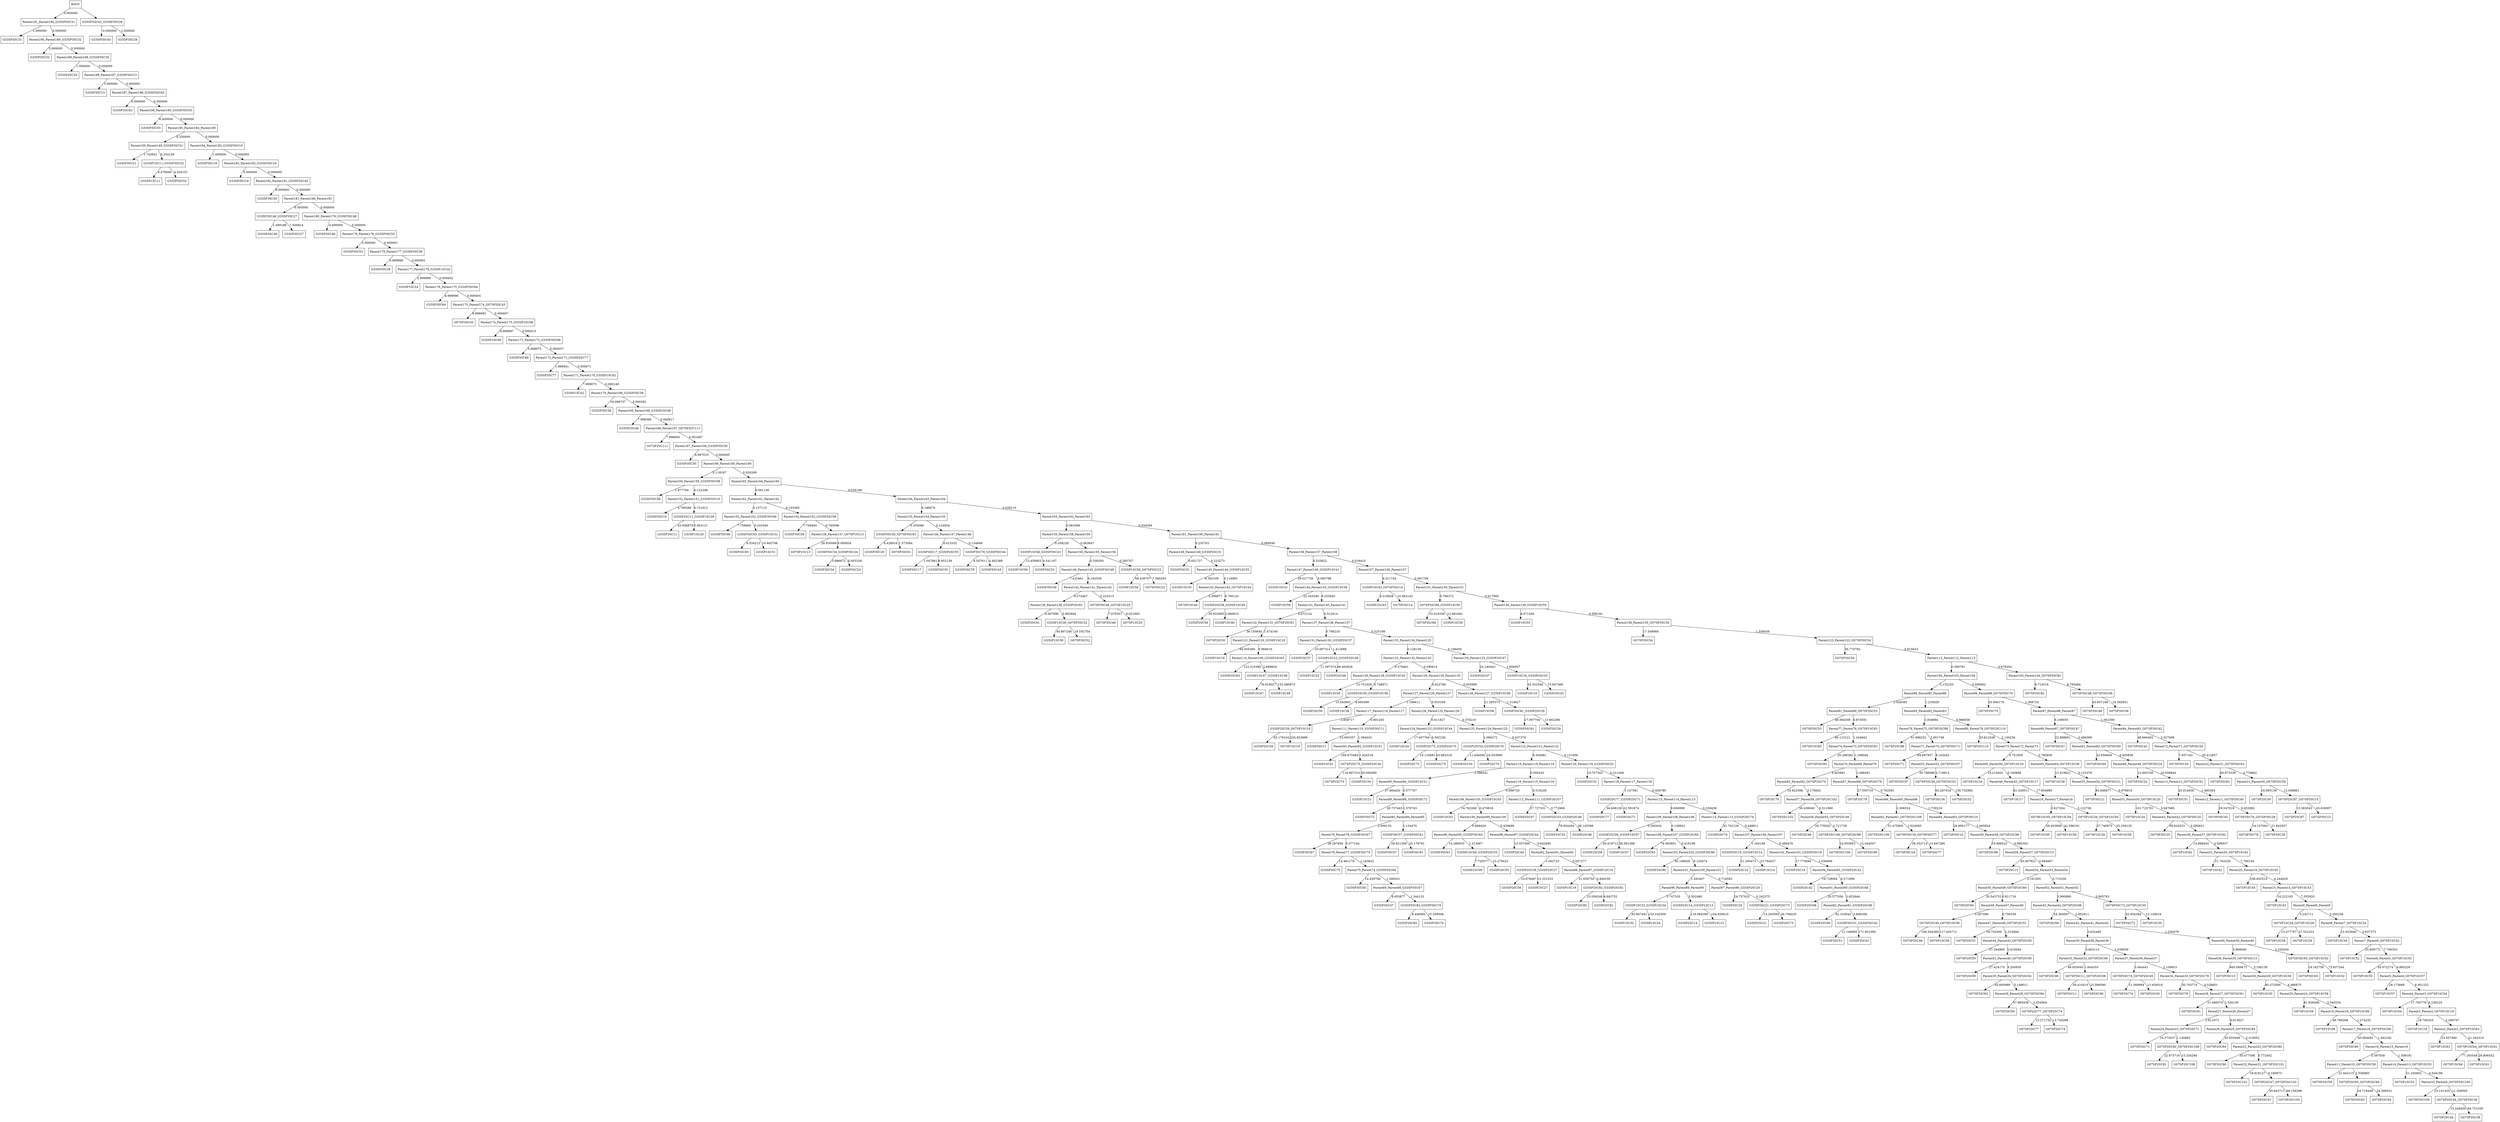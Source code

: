 digraph tree_of_250sample {
	G33SP2SC77 [shape = box];
	G07SP2SC110 [shape = box];
	G33SP1SC21 [shape = box];
	G07SP3SC48 [shape = box];
	G07SP3SC80 [shape = box];
	G07SP3SC18 [shape = box];
	G07SP3SC07 [shape = box];
	G33SP2SC06 [shape = box];
	G33SP2SC72 [shape = box];
	G07SP3SC42 [shape = box];
	G33SP1SC59 [shape = box];
	G07SP1SC26 [shape = box];
	G33SP3SC78 [shape = box];
	G07SP3SC74 [shape = box];
	G33SP3SC53 [shape = box];
	G07SP3SC25 [shape = box];
	G33SP3SC49 [shape = box];
	G33SP1SC42 [shape = box];
	G07SP2SC111 [shape = box];
	G07SP2SC62 [shape = box];
	G07SP1SC64 [shape = box];
	G33SP2SC63 [shape = box];
	G07SP3SC10 [shape = box];
	G33SP2SC39 [shape = box];
	G33SP2SC68 [shape = box];
	G33SP1SC41 [shape = box];
	G07SP3SC76 [shape = box];
	G33SP3SC66 [shape = box];
	G07SP1SC17 [shape = box];
	G07SP2SC91 [shape = box];
	G07SP3SC72 [shape = box];
	G33SP3SC68 [shape = box];
	G33SP1SC58 [shape = box];
	G07SP3SC46 [shape = box];
	G07SP1SC58 [shape = box];
	G07SP3SC54 [shape = box];
	G33SP2SC50 [shape = box];
	G07SP1SC55 [shape = box];
	G33SP2SC14 [shape = box];
	G07SP2SC87 [shape = box];
	G07SP3SC60 [shape = box];
	G07SP1SC52 [shape = box];
	G33SP3SC17 [shape = box];
	G33SP2SC10 [shape = box];
	G33SP2SC54 [shape = box];
	G33SP3SC51 [shape = box];
	G33SP1SC14 [shape = box];
	G07SP3SC53 [shape = box];
	G33SP2SC42 [shape = box];
	G07SP2SC82 [shape = box];
	G07SP2SC66 [shape = box];
	G33SP2SC59 [shape = box];
	G33SP3SC47 [shape = box];
	G33SP2SC82 [shape = box];
	G33SP3SC58 [shape = box];
	G07SP2SC49 [shape = box];
	G07SP2SC84 [shape = box];
	G07SP2SC51 [shape = box];
	G07SP2SC78 [shape = box];
	G33SP2SC74 [shape = box];
	G07SP2SC70 [shape = box];
	G07SP2SC88 [shape = box];
	G07SP1SC44 [shape = box];
	G07SP3SC70 [shape = box];
	G07SP2SC90 [shape = box];
	G33SP2SC21 [shape = box];
	G33SP3SC38 [shape = box];
	G07SP2SC108 [shape = box];
	G33SP3SC21 [shape = box];
	G33SP1SC09 [shape = box];
	G33SP3SC81 [shape = box];
	G07SP2SC45 [shape = box];
	G07SP3SC21 [shape = box];
	G33SP1SC47 [shape = box];
	G33SP1SC43 [shape = box];
	G07SP2SC80 [shape = box];
	G07SP3SC59 [shape = box];
	G07SP2SC47 [shape = box];
	G33SP3SC77 [shape = box];
	G07SP2SC60 [shape = box];
	G33SP1SC23 [shape = box];
	G33SP3SC42 [shape = box];
	G07SP1SC16 [shape = box];
	G33SP1SC32 [shape = box];
	G33SP1SC50 [shape = box];
	G33SP3SC46 [shape = box];
	G33SP2SC49 [shape = box];
	G33SP1SC39 [shape = box];
	G07SP3SC43 [shape = box];
	G07SP2SC102 [shape = box];
	G33SP3SC57 [shape = box];
	G33SP2SC35 [shape = box];
	G33SP2SC11 [shape = box];
	G33SP3SC30 [shape = box];
	G33SP3SC44 [shape = box];
	G07SP3SC51 [shape = box];
	G33SP2SC53 [shape = box];
	G07SP2SC103 [shape = box];
	G07SP3SC82 [shape = box];
	G33SP1SC55 [shape = box];
	G33SP2SC47 [shape = box];
	G33SP1SC18 [shape = box];
	G33SP3SC36 [shape = box];
	G33SP1SC08 [shape = box];
	G33SP1SC06 [shape = box];
	G33SP2SC07 [shape = box];
	G33SP3SC64 [shape = box];
	G33SP1SC24 [shape = box];
	G07SP1SC36 [shape = box];
	G07SP2SC59 [shape = box];
	G33SP2SC20 [shape = box];
	G07SP1SC63 [shape = box];
	G33SP1SC48 [shape = box];
	G33SP1SC35 [shape = box];
	G07SP3SC36 [shape = box];
	G33SP2SC58 [shape = box];
	G07SP2SC77 [shape = box];
	G07SP3SC65 [shape = box];
	G33SP3SC10 [shape = box];
	G33SP3SC45 [shape = box];
	G33SP3SC59 [shape = box];
	G33SP3SC11 [shape = box];
	G33SP1SC28 [shape = box];
	G07SP1SC35 [shape = box];
	G33SP2SC70 [shape = box];
	G33SP3SC67 [shape = box];
	G07SP3SC62 [shape = box];
	G07SP2SC106 [shape = box];
	G33SP3SC35 [shape = box];
	G07SP3SC28 [shape = box];
	G07SP2SC99 [shape = box];
	G07SP2SC52 [shape = box];
	G07SP2SC75 [shape = box];
	G07SP1SC53 [shape = box];
	G07SP1SC28 [shape = box];
	G07SP3SC06 [shape = box];
	G07SP3SC24 [shape = box];
	G07SP3SC77 [shape = box];
	G33SP3SC19 [shape = box];
	G33SP1SC38 [shape = box];
	G33SP1SC56 [shape = box];
	G07SP1SC56 [shape = box];
	G33SP3SC72 [shape = box];
	G33SP2SC73 [shape = box];
	G33SP3SC23 [shape = box];
	G33SP3SC82 [shape = box];
	G07SP1SC20 [shape = box];
	G07SP3SC71 [shape = box];
	G07SP1SC54 [shape = box];
	G33SP2SC32 [shape = box];
	G07SP2SC109 [shape = box];
	G07SP1SC13 [shape = box];
	G33SP3SC34 [shape = box];
	G33SP1SC11 [shape = box];
	G07SP2SC81 [shape = box];
	G33SP1SC51 [shape = box];
	G33SP1SC44 [shape = box];
	G33SP2SC34 [shape = box];
	G07SP1SC29 [shape = box];
	G07SP2SC44 [shape = box];
	G07SP1SC57 [shape = box];
	G33SP3SC27 [shape = box];
	G33SP1SC16 [shape = box];
	G07SP3SC47 [shape = box];
	G33SP1SC45 [shape = box];
	G07SP2SC46 [shape = box];
	G33SP3SC63 [shape = box];
	G33SP3SC65 [shape = box];
	G33SP1SC19 [shape = box];
	G33SP1SC34 [shape = box];
	G33SP2SC55 [shape = box];
	G07SP1SC25 [shape = box];
	G33SP2SC19 [shape = box];
	G33SP3SC74 [shape = box];
	G07SP3SC34 [shape = box];
	G07SP2SC100 [shape = box];
	G33SP2SC81 [shape = box];
	G33SP2SC65 [shape = box];
	G33SP1SC03 [shape = box];
	G07SP2SC13 [shape = box];
	G33SP2SC71 [shape = box];
	G07SP3SC14 [shape = box];
	G33SP2SC31 [shape = box];
	G07SP1SC05 [shape = box];
	G07SP1SC06 [shape = box];
	G07SP1SC02 [shape = box];
	G33SP3SC75 [shape = box];
	G33SP3SC16 [shape = box];
	G33SP1SC49 [shape = box];
	G33SP2SC75 [shape = box];
	G33SP3SC13 [shape = box];
	G33SP2SC80 [shape = box];
	G07SP2SC94 [shape = box];
	G07SP2SC93 [shape = box];
	G07SP1SC30 [shape = box];
	G07SP1SC50 [shape = box];
	G33SP1SC31 [shape = box];
	G07SP1SC34 [shape = box];
	G33SP3SC31 [shape = box];
	G33SP3SC61 [shape = box];
	G07SP3SC38 [shape = box];
	G07SP2SC101 [shape = box];
	G33SP2SC37 [shape = box];
	G07SP2SC96 [shape = box];
	G07SP1SC19 [shape = box];
	G33SP3SC48 [shape = box];
	G07SP1SC61 [shape = box];
	G33SP3SC20 [shape = box];
	G33SP2SC48 [shape = box];
	G07SP3SC66 [shape = box];
	G07SP2SC79 [shape = box];
	G33SP2SC44 [shape = box];
	G33SP3SC62 [shape = box];
	G33SP2SC09 [shape = box];
	G33SP2SC46 [shape = box];
	G07SP3SC23 [shape = box];
	G07SP1SC18 [shape = box];
	G07SP2SC08 [shape = box];
	G07SP2SC63 [shape = box];
	G33SP2SC25 [shape = box];
	G07SP2SC74 [shape = box];
	G07SP2SC95 [shape = box];
	G33SP3SC24 [shape = box];
	G33SP3SC32 [shape = box];
	G07SP1SC42 [shape = box];
	G33SP3SC55 [shape = box];
	G07SP2SC64 [shape = box];
	G33SP3SC43 [shape = box];
	G33SP1SC12 [shape = box];
	G33SP2SC61 [shape = box];
	G07SP3SC52 [shape = box];
	G33SP2SC27 [shape = box];
	G33SP3SC52 [shape = box];
	G33SP1SC07 [shape = box];
	G07SP3SC13 [shape = box];
	G33SP2SC29 [shape = box];
	G07SP1SC65 [shape = box];
	G07SP3SC11 [shape = box];
	G07SP3SC45 [shape = box];
	G07SP3SC15 [shape = box];
	G07SP1SC45 [shape = box];
	G07SP1SC43 [shape = box];
	G07SP2SC71 [shape = box];
	G07SP1SC62 [shape = box];
	G33SP3SC60 [shape = box];
	G07SP3SC20 [shape = box];
	G33SP3SC28 [shape = box];
	G07SP1SC59 [shape = box];
	G07SP2SC06 [shape = box];
	G07SP3SC61 [shape = box];
	G07SP1SC64_G07SP1SC61 [shape = box];
	G07SP1SC64_G07SP1SC61 -> G07SP1SC64 [label = 77.193548];
	G07SP1SC64_G07SP1SC61 -> G07SP1SC61 [label = 26.806452];
	Parent2_Parent1_G07SP1SC63 [shape = box];
	Parent2_Parent1_G07SP1SC63 -> G07SP1SC64_G07SP1SC61 [label = 21.542510];
	Parent2_Parent1_G07SP1SC63 -> G07SP1SC63 [label = 23.957490];
	Parent3_Parent2_G07SP1SC18 [shape = box];
	Parent3_Parent2_G07SP1SC18 -> Parent2_Parent1_G07SP1SC63 [label = 2.299797];
	Parent3_Parent2_G07SP1SC18 -> G07SP1SC18 [label = 18.700203];
	Parent4_Parent3_G07SP1SC54 [shape = box];
	Parent4_Parent3_G07SP1SC54 -> Parent3_Parent2_G07SP1SC18 [label = 6.236224];
	Parent4_Parent3_G07SP1SC54 -> G07SP1SC54 [label = 17.763776];
	Parent5_Parent4_G07SP1SC57 [shape = box];
	Parent5_Parent4_G07SP1SC57 -> Parent4_Parent3_G07SP1SC54 [label = 8.951332];
	Parent5_Parent4_G07SP1SC57 -> G07SP1SC57 [label = 28.173668];
	Parent6_Parent5_G07SP1SC55 [shape = box];
	Parent6_Parent5_G07SP1SC55 -> Parent5_Parent4_G07SP1SC57 [label = 6.865226];
	Parent6_Parent5_G07SP1SC55 -> G07SP1SC55 [label = 50.072274];
	G07SP2SC44_G07SP3SC38 [shape = box];
	G07SP2SC44_G07SP3SC38 -> G07SP2SC44 [label = 15.248450];
	G07SP2SC44_G07SP3SC38 -> G07SP3SC38 [label = 64.751550];
	Parent7_Parent6_G07SP1SC52 [shape = box];
	Parent7_Parent6_G07SP1SC52 -> Parent6_Parent5_G07SP1SC55 [label = 7.769353];
	Parent7_Parent6_G07SP1SC52 -> G07SP1SC52 [label = 25.808772];
	G07SP1SC28_G07SP1SC29 [shape = box];
	G07SP1SC28_G07SP1SC29 -> G07SP1SC28 [label = 13.477767];
	G07SP1SC28_G07SP1SC29 -> G07SP1SC29 [label = 27.522233];
	Parent8_Parent7_G07SP1SC34 [shape = box];
	Parent8_Parent7_G07SP1SC34 -> Parent7_Parent6_G07SP1SC52 [label = 3.637373];
	Parent8_Parent7_G07SP1SC34 -> G07SP1SC34 [label = 12.932940];
	G07SP2SC87_G07SP3SC15 [shape = box];
	G07SP2SC87_G07SP3SC15 -> G07SP2SC87 [label = 13.363043];
	G07SP2SC87_G07SP3SC15 -> G07SP3SC15 [label = 45.636957];
	Parent9_Parent8_Parent9 [shape = box];
	Parent9_Parent8_Parent9 -> Parent8_Parent7_G07SP1SC34 [label = 2.300258];
	Parent9_Parent8_Parent9 -> G07SP1SC28_G07SP1SC29 [label = 3.242711];
	G07SP2SC63_G07SP2SC64 [shape = box];
	G07SP2SC63_G07SP2SC64 -> G07SP2SC63 [label = 24.719449];
	G07SP2SC63_G07SP2SC64 -> G07SP2SC64 [label = 24.280551];
	Parent10_Parent9_G07SP2SC100 [shape = box];
	Parent10_Parent9_G07SP2SC100 -> G07SP2SC44_G07SP3SC38 [label = 11.358565];
	Parent10_Parent9_G07SP2SC100 -> G07SP2SC100 [label = 25.141435];
	Parent11_Parent10_G07SP3SC59 [shape = box];
	Parent11_Parent10_G07SP3SC59 -> G07SP2SC63_G07SP2SC64 [label = 1.556885];
	Parent11_Parent10_G07SP3SC59 -> G07SP3SC59 [label = 21.443115];
	G07SP3SC76_G07SP3SC28 [shape = box];
	G07SP3SC76_G07SP3SC28 -> G07SP3SC76 [label = 14.157063];
	G07SP3SC76_G07SP3SC28 -> G07SP3SC28 [label = 21.842937];
	Parent12_Parent11_G07SP3SC45 [shape = box];
	Parent12_Parent11_G07SP3SC45 -> G07SP3SC76_G07SP3SC28 [label = 0.452982];
	Parent12_Parent11_G07SP3SC45 -> G07SP3SC45 [label = 29.547018];
	Parent13_Parent12_G07SP3SC51 [shape = box];
	Parent13_Parent12_G07SP3SC51 -> Parent12_Parent11_G07SP3SC45 [label = 1.485364];
	Parent13_Parent12_G07SP3SC51 -> G07SP3SC51 [label = 25.014636];
	G07SP1SC05_G07SP1SC59 [shape = box];
	G07SP1SC05_G07SP1SC59 -> G07SP1SC05 [label = 29.403809];
	G07SP1SC05_G07SP1SC59 -> G07SP1SC59 [label = 42.596191];
	Parent14_Parent13_G07SP1SC53 [shape = box];
	Parent14_Parent13_G07SP1SC53 -> Parent10_Parent9_G07SP2SC100 [label = 4.504198];
	Parent14_Parent13_G07SP1SC53 -> G07SP1SC53 [label = 21.245802];
	Parent15_Parent14_G07SP1SC43 [shape = box];
	Parent15_Parent14_G07SP1SC43 -> Parent9_Parent8_Parent9 [label = 7.355933];
	Parent15_Parent14_G07SP1SC43 -> G07SP1SC43 [label = 16.222192];
	G07SP1SC26_G07SP1SC50 [shape = box];
	G07SP1SC26_G07SP1SC50 -> G07SP1SC26 [label = 27.740875];
	G07SP1SC26_G07SP1SC50 -> G07SP1SC50 [label = 55.259125];
	Parent16_Parent15_Parent16 [shape = box];
	Parent16_Parent15_Parent16 -> Parent14_Parent13_G07SP1SC53 [label = 1.509191];
	Parent16_Parent15_Parent16 -> Parent11_Parent10_G07SP3SC59 [label = 5.397059];
	Parent17_Parent16_G07SP3SC66 [shape = box];
	Parent17_Parent16_G07SP3SC66 -> Parent16_Parent15_Parent16 [label = 1.462182];
	Parent17_Parent16_G07SP3SC66 -> G07SP3SC66 [label = 40.084693];
	Parent18_Parent17_Parent18 [shape = box];
	Parent18_Parent17_Parent18 -> G07SP1SC26_G07SP1SC50 [label = 2.122736];
	Parent18_Parent17_Parent18 -> G07SP1SC05_G07SP1SC59 [label = 3.627264];
	Parent19_Parent18_G07SP1SC06 [shape = box];
	Parent19_Parent18_G07SP1SC06 -> Parent17_Parent16_G07SP3SC66 [label = 1.274232];
	Parent19_Parent18_G07SP1SC06 -> G07SP1SC06 [label = 48.788268];
	Parent20_Parent19_G07SP1SC45 [shape = box];
	Parent20_Parent19_G07SP1SC45 -> Parent15_Parent14_G07SP1SC43 [label = 4.244629];
	Parent20_Parent19_G07SP1SC45 -> G07SP1SC45 [label = 106.832519];
	Parent21_Parent20_G07SP2SC59 [shape = box];
	Parent21_Parent20_G07SP2SC59 -> G07SP2SC87_G07SP3SC15 [label = 12.006861];
	Parent21_Parent20_G07SP2SC59 -> G07SP2SC59 [label = 16.993139];
	G07SP2SC47_G07SP2SC103 [shape = box];
	G07SP2SC47_G07SP2SC103 -> G07SP2SC47 [label = 30.843711];
	G07SP2SC47_G07SP2SC103 -> G07SP2SC103 [label = 69.156289];
	G07SP2SC82_G07SP2SC108 [shape = box];
	G07SP2SC82_G07SP2SC108 -> G07SP2SC82 [label = 22.673716];
	G07SP2SC82_G07SP2SC108 -> G07SP2SC108 [label = 15.326284];
	Parent22_Parent21_G07SP2SC101 [shape = box];
	Parent22_Parent21_G07SP2SC101 -> G07SP2SC47_G07SP2SC103 [label = 0.180873];
	Parent22_Parent21_G07SP2SC101 -> G07SP2SC101 [label = 18.819127];
	Parent23_Parent22_G07SP2SC80 [shape = box];
	Parent23_Parent22_G07SP2SC80 -> Parent22_Parent21_G07SP2SC101 [label = 0.772402];
	Parent23_Parent22_G07SP2SC80 -> G07SP2SC80 [label = 35.477598];
	Parent24_Parent23_G07SP2SC71 [shape = box];
	Parent24_Parent23_G07SP2SC71 -> G07SP2SC82_G07SP2SC108 [label = 1.126963];
	Parent24_Parent23_G07SP2SC71 -> G07SP2SC71 [label = 19.373037];
	Parent25_Parent24_G07SP1SC58 [shape = box];
	Parent25_Parent24_G07SP1SC58 -> Parent19_Parent18_G07SP1SC06 [label = 3.540254];
	Parent25_Parent24_G07SP1SC58 -> G07SP1SC58 [label = 81.928496];
	Parent26_Parent25_G07SP2SC84 [shape = box];
	Parent26_Parent25_G07SP2SC84 -> Parent23_Parent22_G07SP2SC80 [label = 2.316052];
	Parent26_Parent25_G07SP2SC84 -> G07SP2SC84 [label = 20.933948];
	G07SP2SC77_G07SP2SC74 [shape = box];
	G07SP2SC77_G07SP2SC74 -> G07SP2SC77 [label = 15.271732];
	G07SP2SC77_G07SP2SC74 -> G07SP2SC74 [label = 13.728268];
	Parent27_Parent26_Parent27 [shape = box];
	Parent27_Parent26_Parent27 -> Parent26_Parent25_G07SP2SC84 [label = 0.813027];
	Parent27_Parent26_Parent27 -> Parent24_Parent23_G07SP2SC71 [label = 2.811973];
	Parent28_Parent27_G07SP2SC81 [shape = box];
	Parent28_Parent27_G07SP2SC81 -> Parent27_Parent26_Parent27 [label = 1.326130];
	Parent28_Parent27_G07SP2SC81 -> G07SP2SC81 [label = 21.486370];
	Parent29_Parent28_G07SP2SC94 [shape = box];
	Parent29_Parent28_G07SP2SC94 -> G07SP2SC77_G07SP2SC74 [label = 2.034564];
	Parent29_Parent28_G07SP2SC94 -> G07SP2SC94 [label = 57.965436];
	Parent30_Parent29_G07SP1SC30 [shape = box];
	Parent30_Parent29_G07SP1SC30 -> Parent25_Parent24_G07SP1SC58 [label = 4.486875];
	Parent30_Parent29_G07SP1SC30 -> G07SP1SC30 [label = 40.372500];
	G07SP3SC11_G07SP2SC06 [shape = box];
	G07SP3SC11_G07SP2SC06 -> G07SP3SC11 [label = 39.410410];
	G07SP3SC11_G07SP2SC06 -> G07SP2SC06 [label = 23.589590];
	Parent31_Parent30_G07SP1SC42 [shape = box];
	Parent31_Parent30_G07SP1SC42 -> Parent20_Parent19_G07SP1SC45 [label = 7.780104];
	Parent31_Parent30_G07SP1SC42 -> G07SP1SC42 [label = 21.764329];
	Parent32_Parent31_G07SP3SC62 [shape = box];
	Parent32_Parent31_G07SP3SC62 -> Parent21_Parent20_G07SP2SC59 [label = 4.776662];
	Parent32_Parent31_G07SP3SC62 -> G07SP3SC62 [label = 40.973338];
	G07SP3SC74_G07SP2SC45 [shape = box];
	G07SP3SC74_G07SP2SC45 -> G07SP3SC74 [label = 11.569984];
	G07SP3SC74_G07SP2SC45 -> G07SP2SC45 [label = 13.430016];
	Parent33_Parent32_G07SP2SC08 [shape = box];
	Parent33_Parent32_G07SP2SC08 -> G07SP3SC11_G07SP2SC06 [label = 1.844355];
	Parent33_Parent32_G07SP2SC08 -> G07SP2SC08 [label = 46.655645];
	Parent34_Parent33_G07SP2SC79 [shape = box];
	Parent34_Parent33_G07SP2SC79 -> Parent28_Parent27_G07SP2SC81 [label = 4.528601];
	Parent34_Parent33_G07SP2SC79 -> G07SP2SC79 [label = 30.705774];
	Parent35_Parent34_G07SP2SC62 [shape = box];
	Parent35_Parent34_G07SP2SC62 -> Parent29_Parent28_G07SP2SC94 [label = 5.149011];
	Parent35_Parent34_G07SP2SC62 -> G07SP2SC62 [label = 45.600989];
	Parent36_Parent35_G07SP3SC13 [shape = box];
	Parent36_Parent35_G07SP3SC13 -> Parent30_Parent29_G07SP1SC30 [label = 5.168139];
	Parent36_Parent35_G07SP3SC13 -> G07SP3SC13 [label = 663.089673];
	Parent37_Parent36_Parent37 [shape = box];
	Parent37_Parent36_Parent37 -> Parent34_Parent33_G07SP2SC79 [label = 2.156653];
	Parent37_Parent36_Parent37 -> G07SP3SC74_G07SP2SC45 [label = 3.464441];
	Parent38_Parent37_G07SP1SC62 [shape = box];
	Parent38_Parent37_G07SP1SC62 -> Parent31_Parent30_G07SP1SC42 [label = 4.606937];
	Parent38_Parent37_G07SP1SC62 -> G07SP1SC62 [label = 14.898434];
	Parent39_Parent38_Parent39 [shape = box];
	Parent39_Parent38_Parent39 -> Parent37_Parent36_Parent37 [label = 1.038059];
	Parent39_Parent38_Parent39 -> Parent33_Parent32_G07SP2SC08 [label = 3.663113];
	G07SP3SC65_G07SP1SC02 [shape = box];
	G07SP3SC65_G07SP1SC02 -> G07SP3SC65 [label = 18.162756];
	G07SP3SC65_G07SP1SC02 -> G07SP1SC02 [label = 73.837244];
	Parent40_Parent39_Parent40 [shape = box];
	Parent40_Parent39_Parent40 -> G07SP3SC65_G07SP1SC02 [label = 2.220204];
	Parent40_Parent39_Parent40 -> Parent36_Parent35_G07SP3SC13 [label = 3.869640];
	Parent41_Parent40_G07SP2SC90 [shape = box];
	Parent41_Parent40_G07SP2SC90 -> Parent35_Parent34_G07SP2SC62 [label = 4.200830];
	Parent41_Parent40_G07SP2SC90 -> G07SP2SC90 [label = 27.424170];
	Parent42_Parent41_Parent42 [shape = box];
	Parent42_Parent41_Parent42 -> Parent40_Parent39_Parent40 [label = 1.200479];
	Parent42_Parent41_Parent42 -> Parent39_Parent38_Parent39 [label = 3.632485];
	Parent43_Parent42_G07SP3SC25 [shape = box];
	Parent43_Parent42_G07SP3SC25 -> Parent38_Parent37_G07SP1SC62 [label = 3.580921];
	Parent43_Parent42_G07SP3SC25 -> G07SP3SC25 [label = 58.624523];
	G07SP2SC49_G07SP1SC56 [shape = box];
	G07SP2SC49_G07SP1SC56 -> G07SP2SC49 [label = 100.594289];
	G07SP2SC49_G07SP1SC56 -> G07SP1SC56 [label = 117.405711];
	Parent44_Parent43_G07SP2SC95 [shape = box];
	Parent44_Parent43_G07SP2SC95 -> Parent41_Parent40_G07SP2SC90 [label = 2.610040];
	Parent44_Parent43_G07SP2SC95 -> G07SP2SC95 [label = 37.264960];
	Parent45_Parent44_G07SP2SC66 [shape = box];
	Parent45_Parent44_G07SP2SC66 -> Parent42_Parent41_Parent42 [label = 2.852811];
	Parent45_Parent44_G07SP2SC66 -> G07SP2SC66 [label = 24.364007];
	Parent46_Parent45_G07SP1SC17 [shape = box];
	Parent46_Parent45_G07SP1SC17 -> Parent18_Parent17_Parent18 [label = 17.954989];
	Parent46_Parent45_G07SP1SC17 -> G07SP1SC17 [label = 81.420011];
	G07SP3SC36_G07SP2SC52 [shape = box];
	G07SP3SC36_G07SP2SC52 -> G07SP3SC36 [label = 62.267018];
	G07SP3SC36_G07SP2SC52 -> G07SP2SC52 [label = 150.732982];
	Parent47_Parent46_G07SP2SC51 [shape = box];
	Parent47_Parent46_G07SP2SC51 -> Parent44_Parent43_G07SP2SC95 [label = 2.310494];
	Parent47_Parent46_G07SP2SC51 -> G07SP2SC51 [label = 18.752006];
	Parent48_Parent47_Parent48 [shape = box];
	Parent48_Parent47_Parent48 -> Parent47_Parent46_G07SP2SC51 [label = 0.756339];
	Parent48_Parent47_Parent48 -> G07SP2SC49_G07SP1SC56 [label = 3.267099];
	G07SP2SC106_G07SP2SC99 [shape = box];
	G07SP2SC106_G07SP2SC99 -> G07SP2SC106 [label = 24.955953];
	G07SP2SC106_G07SP2SC99 -> G07SP2SC99 [label = 12.044047];
	Parent49_Parent48_G07SP3SC24 [shape = box];
	Parent49_Parent48_G07SP3SC24 -> Parent13_Parent12_G07SP3SC51 [label = 20.006844];
	Parent49_Parent48_G07SP3SC24 -> G07SP3SC24 [label = 12.993156];
	Parent50_Parent49_G07SP2SC60 [shape = box];
	Parent50_Parent49_G07SP2SC60 -> Parent48_Parent47_Parent48 [label = 0.811716];
	Parent50_Parent49_G07SP2SC60 -> G07SP2SC60 [label = 20.543752];
	G07SP3SC72_G07SP1SC35 [shape = box];
	G07SP3SC72_G07SP1SC35 -> G07SP3SC72 [label = 52.854384];
	G07SP3SC72_G07SP1SC35 -> G07SP1SC35 [label = 13.145616];
	Parent51_Parent50_G07SP1SC20 [shape = box];
	Parent51_Parent50_G07SP1SC20 -> Parent43_Parent42_G07SP3SC25 [label = 5.947685];
	Parent51_Parent50_G07SP1SC20 -> G07SP1SC20 [label = 101.723701];
	Parent52_Parent51_Parent52 [shape = box];
	Parent52_Parent51_Parent52 -> G07SP3SC72_G07SP1SC35 [label = 0.805763];
	Parent52_Parent51_Parent52 -> Parent45_Parent44_G07SP2SC66 [label = 3.990990];
	Parent53_Parent52_G07SP3SC07 [shape = box];
	Parent53_Parent52_G07SP3SC07 -> G07SP3SC36_G07SP2SC52 [label = 2.719914];
	Parent53_Parent52_G07SP3SC07 -> G07SP3SC07 [label = 30.780086];
	Parent54_Parent53_Parent54 [shape = box];
	Parent54_Parent53_Parent54 -> Parent52_Parent51_Parent52 [label = 0.715330];
	Parent54_Parent53_Parent54 -> Parent50_Parent49_G07SP2SC60 [label = 2.161005];
	Parent55_Parent54_G07SP3SC21 [shape = box];
	Parent55_Parent54_G07SP3SC21 -> Parent51_Parent50_G07SP1SC20 [label = 0.978916];
	Parent55_Parent54_G07SP3SC21 -> G07SP3SC21 [label = 92.646877];
	Parent56_Parent55_G07SP2SC46 [shape = box];
	Parent56_Parent55_G07SP2SC46 -> G07SP2SC106_G07SP2SC99 [label = 2.721738];
	Parent56_Parent55_G07SP2SC46 -> G07SP2SC46 [label = 29.778262];
	Parent57_Parent56_G07SP2SC102 [shape = box];
	Parent57_Parent56_G07SP2SC102 -> Parent56_Parent55_G07SP2SC46 [label = 0.311960];
	Parent57_Parent56_G07SP2SC102 -> G07SP2SC102 [label = 36.438040];
	Parent58_Parent57_G07SP2SC13 [shape = box];
	Parent58_Parent57_G07SP2SC13 -> Parent54_Parent53_Parent54 [label = 0.984667];
	Parent58_Parent57_G07SP2SC13 -> G07SP2SC13 [label = 43.007921];
	Parent59_Parent58_G07SP2SC96 [shape = box];
	Parent59_Parent58_G07SP2SC96 -> Parent58_Parent57_G07SP2SC13 [label = 0.890302];
	Parent59_Parent58_G07SP2SC96 -> G07SP2SC96 [label = 19.998522];
	G07SP3SC18_G07SP3SC77 [shape = box];
	G07SP3SC18_G07SP3SC77 -> G07SP3SC18 [label = 38.352714];
	G07SP3SC18_G07SP3SC77 -> G07SP3SC77 [label = 13.647286];
	Parent60_Parent59_G07SP1SC16 [shape = box];
	Parent60_Parent59_G07SP1SC16 -> Parent46_Parent45_G07SP1SC17 [label = 6.160998];
	Parent60_Parent59_G07SP1SC16 -> G07SP1SC16 [label = 19.214002];
	Parent61_Parent60_G07SP3SC60 [shape = box];
	Parent61_Parent60_G07SP3SC60 -> Parent49_Parent48_G07SP3SC24 [label = 4.405836];
	Parent61_Parent60_G07SP3SC60 -> G07SP3SC60 [label = 32.656664];
	Parent62_Parent61_G07SP2SC109 [shape = box];
	Parent62_Parent61_G07SP2SC109 -> G07SP3SC18_G07SP3SC77 [label = 1.024095];
	Parent62_Parent61_G07SP2SC109 -> G07SP2SC109 [label = 51.475905];
	Parent63_Parent62_G07SP2SC70 [shape = box];
	Parent63_Parent62_G07SP2SC70 -> Parent57_Parent56_G07SP2SC102 [label = 3.176602];
	Parent63_Parent62_G07SP2SC70 -> G07SP2SC70 [label = 19.823398];
	Parent64_Parent63_G07SP3SC10 [shape = box];
	Parent64_Parent63_G07SP3SC10 -> Parent59_Parent58_G07SP2SC96 [label = 2.665834];
	Parent64_Parent63_G07SP3SC10 -> G07SP3SC10 [label = 28.995177];
	Parent65_Parent64_G07SP1SC36 [shape = box];
	Parent65_Parent64_G07SP1SC36 -> Parent55_Parent54_G07SP3SC21 [label = 5.123378];
	Parent65_Parent64_G07SP1SC36 -> G07SP1SC36 [label = 12.419621];
	Parent66_Parent65_Parent66 [shape = box];
	Parent66_Parent65_Parent66 -> Parent64_Parent63_G07SP3SC10 [label = 1.739219];
	Parent66_Parent65_Parent66 -> Parent62_Parent61_G07SP2SC109 [label = 2.308324];
	G07SP3SC48_G07SP3SC06 [shape = box];
	G07SP3SC48_G07SP3SC06 -> G07SP3SC48 [label = 45.607149];
	G07SP3SC48_G07SP3SC06 -> G07SP3SC06 [label = 19.392851];
	G33SP3SC82_G33SP3SC74 [shape = box];
	G33SP3SC82_G33SP3SC74 -> G33SP3SC82 [label = 8.440992];
	G33SP3SC82_G33SP3SC74 -> G33SP3SC74 [label = 15.559008];
	Parent67_Parent66_G07SP2SC78 [shape = box];
	Parent67_Parent66_G07SP2SC78 -> Parent66_Parent65_Parent66 [label = 0.762581];
	Parent67_Parent66_G07SP2SC78 -> G07SP2SC78 [label = 27.550710];
	Parent68_Parent67_G07SP3SC47 [shape = box];
	Parent68_Parent67_G07SP3SC47 -> Parent61_Parent60_G07SP3SC60 [label = 3.486399];
	Parent68_Parent67_G07SP3SC47 -> G07SP3SC47 [label = 22.888601];
	Parent69_Parent68_G33SP3SC47 [shape = box];
	Parent69_Parent68_G33SP3SC47 -> G33SP3SC82_G33SP3SC74 [label = 1.344123];
	Parent69_Parent68_G33SP3SC47 -> G33SP3SC47 [label = 9.655877];
	G33SP3SC51_G33SP3SC42 [shape = box];
	G33SP3SC51_G33SP3SC42 -> G33SP3SC51 [label = 12.148905];
	G33SP3SC51_G33SP3SC42 -> G33SP3SC42 [label = 171.851095];
	Parent70_Parent69_Parent70 [shape = box];
	Parent70_Parent69_Parent70 -> Parent67_Parent66_G07SP2SC78 [label = 1.496491];
	Parent70_Parent69_Parent70 -> Parent63_Parent62_G07SP2SC70 [label = 4.403861];
	Parent71_Parent70_G07SP3SC71 [shape = box];
	Parent71_Parent70_G07SP3SC71 -> Parent53_Parent52_G07SP3SC07 [label = 8.102043];
	Parent71_Parent70_G07SP3SC71 -> G07SP3SC71 [label = 64.897957];
	G33SP1SC32_G33SP1SC34 [shape = box];
	G33SP1SC32_G33SP1SC34 -> G33SP1SC32 [label = 93.807491];
	G33SP1SC32_G33SP1SC34 -> G33SP1SC34 [label = 152.192509];
	Parent72_Parent71_G07SP3SC20 [shape = box];
	Parent72_Parent71_G07SP3SC20 -> Parent32_Parent31_G07SP3SC62 [label = 20.412857];
	Parent72_Parent71_G07SP3SC20 -> G07SP3SC20 [label = 7.837143];
	Parent73_Parent72_Parent73 [shape = box];
	Parent73_Parent72_Parent73 -> Parent65_Parent64_G07SP1SC36 [label = 3.780859];
	Parent73_Parent72_Parent73 -> Parent60_Parent59_G07SP1SC16 [label = 5.751859];
	G33SP2SC14_G33SP1SC12 [shape = box];
	G33SP2SC14_G33SP1SC12 -> G33SP2SC14 [label = 119.064390];
	G33SP2SC14_G33SP1SC12 -> G33SP1SC12 [label = 154.935610];
	Parent74_Parent73_G07SP2SC93 [shape = box];
	Parent74_Parent73_G07SP2SC93 -> Parent70_Parent69_Parent70 [label = 1.168046];
	Parent74_Parent73_G07SP2SC93 -> G07SP2SC93 [label = 20.289382];
	Parent75_Parent74_G33SP3SC60 [shape = box];
	Parent75_Parent74_G33SP3SC60 -> Parent69_Parent68_G33SP3SC47 [label = 1.290201];
	Parent75_Parent74_G33SP3SC60 -> G33SP3SC60 [label = 14.459799];
	Parent76_Parent75_G07SP2SC88 [shape = box];
	Parent76_Parent75_G07SP2SC88 -> Parent71_Parent70_G07SP3SC71 [label = 2.001748];
	Parent76_Parent75_G07SP2SC88 -> G07SP2SC88 [label = 31.998252];
	Parent77_Parent76_G07SP1SC65 [shape = box];
	Parent77_Parent76_G07SP1SC65 -> Parent74_Parent73_G07SP2SC93 [label = 1.244843];
	Parent77_Parent76_G07SP1SC65 -> G07SP1SC65 [label = 60.115121];
	Parent78_Parent77_G33SP3SC75 [shape = box];
	Parent78_Parent77_G33SP3SC75 -> Parent75_Parent74_G33SP3SC60 [label = 1.163822];
	Parent78_Parent77_G33SP3SC75 -> G33SP3SC75 [label = 14.461178];
	Parent79_Parent78_G33SP3SC67 [shape = box];
	Parent79_Parent78_G33SP3SC67 -> Parent78_Parent77_G33SP3SC75 [label = 0.577144];
	Parent79_Parent78_G33SP3SC67 -> G33SP3SC67 [label = 28.297856];
	Parent80_Parent79_G07SP2SC110 [shape = box];
	Parent80_Parent79_G07SP2SC110 -> Parent73_Parent72_Parent73 [label = 2.130256];
	Parent80_Parent79_G07SP2SC110 -> G07SP2SC110 [label = 20.812438];
	Parent81_Parent80_G07SP3SC53 [shape = box];
	Parent81_Parent80_G07SP3SC53 -> Parent77_Parent76_G07SP1SC65 [label = 0.874591];
	Parent81_Parent80_G07SP3SC53 -> G07SP3SC53 [label = 40.064308];
	G33SP3SC57_G33SP3SC61 [shape = box];
	G33SP3SC57_G33SP3SC61 -> G33SP3SC57 [label = 28.821209];
	G33SP3SC57_G33SP3SC61 -> G33SP3SC61 [label = 25.178791];
	Parent82_Parent81_G33SP2SC06 [shape = box];
	Parent82_Parent81_G33SP2SC06 -> G33SP3SC51_G33SP3SC42 [label = 3.896358];
	Parent82_Parent81_G33SP2SC06 -> G33SP2SC06 [label = 82.103642];
	Parent83_Parent82_Parent83 [shape = box];
	Parent83_Parent82_Parent83 -> Parent80_Parent79_G07SP2SC110 [label = 0.966058];
	Parent83_Parent82_Parent83 -> Parent76_Parent75_G07SP2SC88 [label = 1.838894];
	Parent84_Parent83_G07SP3SC42 [shape = box];
	Parent84_Parent83_G07SP3SC42 -> Parent72_Parent71_G07SP3SC20 [label = 3.527098];
	Parent84_Parent83_G07SP3SC42 -> G07SP3SC42 [label = 48.660402];
	Parent85_Parent84_Parent85 [shape = box];
	Parent85_Parent84_Parent85 -> G33SP3SC57_G33SP3SC61 [label = 1.134470];
	Parent85_Parent84_Parent85 -> Parent79_Parent78_G33SP3SC67 [label = 2.006155];
	G33SP1SC47_G33SP1SC48 [shape = box];
	G33SP1SC47_G33SP1SC48 -> G33SP1SC47 [label = 76.919027];
	G33SP1SC47_G33SP1SC48 -> G33SP1SC48 [label = 152.080973];
	G07SP2SC75_G33SP2SC34 [shape = box];
	G07SP2SC75_G33SP2SC34 -> G07SP2SC75 [label = 119.907310];
	G07SP2SC75_G33SP2SC34 -> G33SP2SC34 [label = 39.092690];
	Parent86_Parent85_Parent86 [shape = box];
	Parent86_Parent85_Parent86 -> Parent83_Parent82_Parent83 [label = 1.235629];
	Parent86_Parent85_Parent86 -> Parent81_Parent80_G07SP3SC53 [label = 2.028393];
	Parent87_Parent86_Parent87 [shape = box];
	Parent87_Parent86_Parent87 -> Parent84_Parent83_G07SP3SC42 [label = 1.062390];
	Parent87_Parent86_Parent87 -> Parent68_Parent67_G07SP3SC47 [label = 6.169055];
	G33SP2SC82_G33SP2SC81 [shape = box];
	G33SP2SC82_G33SP2SC81 -> G33SP2SC82 [label = 23.056248];
	G33SP2SC82_G33SP2SC81 -> G33SP2SC81 [label = 8.943752];
	G33SP2SC39_G33SP2SC27 [shape = box];
	G33SP2SC39_G33SP2SC27 -> G33SP2SC39 [label = 10.678467];
	G33SP2SC39_G33SP2SC27 -> G33SP2SC27 [label = 12.321533];
	G33SP1SC09_G33SP2SC55 [shape = box];
	G33SP1SC09_G33SP2SC55 -> G33SP1SC09 [label = 7.720577];
	G33SP1SC09_G33SP2SC55 -> G33SP2SC55 [label = 13.279423];
	Parent88_Parent87_G33SP1SC19 [shape = box];
	Parent88_Parent87_G33SP1SC19 -> G33SP2SC82_G33SP2SC81 [label = 0.840250];
	Parent88_Parent87_G33SP1SC19 -> G33SP1SC19 [label = 21.659750];
	G33SP2SC59_G07SP1SC19 [shape = box];
	G33SP2SC59_G07SP1SC19 -> G33SP2SC59 [label = 82.176104];
	G33SP2SC59_G07SP1SC19 -> G07SP1SC19 [label = 220.823896];
	Parent89_Parent88_G33SP3SC72 [shape = box];
	Parent89_Parent88_G33SP3SC72 -> Parent85_Parent84_Parent85 [label = 1.379743];
	Parent89_Parent88_G33SP3SC72 -> G33SP3SC72 [label = 28.737445];
	Parent90_Parent89_Parent90 [shape = box];
	Parent90_Parent89_Parent90 -> G33SP2SC14_G33SP1SC12 [label = 5.502480];
	Parent90_Parent89_Parent90 -> G33SP1SC32_G33SP1SC34 [label = 5.747520];
	Parent91_Parent90_G33SP2SC68 [shape = box];
	Parent91_Parent90_G33SP2SC68 -> Parent82_Parent81_G33SP2SC06 [label = 2.922944];
	Parent91_Parent90_G33SP2SC68 -> G33SP2SC68 [label = 20.577056];
	Parent92_Parent91_Parent92 [shape = box];
	Parent92_Parent91_Parent92 -> Parent88_Parent87_G33SP1SC19 [label = 0.657277];
	Parent92_Parent91_Parent92 -> G33SP2SC39_G33SP2SC27 [label = 1.092723];
	Parent93_Parent92_G33SP1SC51 [shape = box];
	Parent93_Parent92_G33SP1SC51 -> G07SP2SC75_G33SP2SC34 [label = 1.824516];
	Parent93_Parent92_G33SP1SC51 -> G33SP1SC51 [label = 166.675484];
	Parent94_Parent93_G33SP2SC42 [shape = box];
	Parent94_Parent93_G33SP2SC42 -> Parent91_Parent90_G33SP2SC68 [label = 0.271906];
	Parent94_Parent93_G33SP2SC42 -> G33SP2SC42 [label = 19.728094];
	Parent95_Parent94_G33SP1SC21 [shape = box];
	Parent95_Parent94_G33SP1SC21 -> Parent89_Parent88_G33SP3SC72 [label = 0.577767];
	Parent95_Parent94_G33SP1SC21 -> G33SP1SC21 [label = 27.664420];
	Parent96_Parent95_G33SP3SC63 [shape = box];
	Parent96_Parent95_G33SP3SC63 -> G33SP1SC09_G33SP2SC55 [label = 1.213067];
	Parent96_Parent95_G33SP3SC63 -> G33SP3SC63 [label = 14.286933];
	G33SP2SC21_G33SP2SC73 [shape = box];
	G33SP2SC21_G33SP2SC73 -> G33SP2SC21 [label = 13.293565];
	G33SP2SC21_G33SP2SC73 -> G33SP2SC73 [label = 26.706435];
	Parent97_Parent96_G33SP2SC20 [shape = box];
	Parent97_Parent96_G33SP2SC20 -> G33SP2SC21_G33SP2SC73 [label = 0.242375];
	Parent97_Parent96_G33SP2SC20 -> G33SP2SC20 [label = 24.757625];
	G33SP2SC10_G33SP1SC14 [shape = box];
	G33SP2SC10_G33SP1SC14 -> G33SP2SC10 [label = 21.205473];
	G33SP2SC10_G33SP1SC14 -> G33SP1SC14 [label = 23.794527];
	Parent98_Parent97_G33SP2SC44 [shape = box];
	Parent98_Parent97_G33SP2SC44 -> Parent92_Parent91_Parent92 [label = 0.642640];
	Parent98_Parent97_G33SP2SC44 -> G33SP2SC44 [label = 13.357360];
	Parent99_Parent98_G07SP3SC70 [shape = box];
	Parent99_Parent98_G07SP3SC70 -> Parent87_Parent86_Parent87 [label = 1.368724];
	Parent99_Parent98_G07SP3SC70 -> G07SP3SC70 [label = 33.906179];
	Parent100_Parent99_Parent100 [shape = box];
	Parent100_Parent99_Parent100 -> Parent98_Parent97_G33SP2SC44 [label = 0.459699];
	Parent100_Parent99_Parent100 -> Parent96_Parent95_G33SP3SC63 [label = 0.868426];
	Parent101_Parent100_Parent101 [shape = box];
	Parent101_Parent100_Parent101 -> Parent97_Parent96_G33SP2SC20 [label = 0.716593];
	Parent101_Parent100_Parent101 -> Parent90_Parent89_Parent90 [label = 1.283407];
	Parent102_Parent101_G33SP2SC19 [shape = box];
	Parent102_Parent101_G33SP2SC19 -> Parent94_Parent93_G33SP2SC42 [label = 1.036806];
	Parent102_Parent101_G33SP2SC19 -> G33SP2SC19 [label = 17.775694];
	G33SP2SC53_G33SP2SC46 [shape = box];
	G33SP2SC53_G33SP2SC46 -> G33SP2SC53 [label = 78.854404];
	G33SP2SC53_G33SP2SC46 -> G33SP2SC46 [label = 38.145596];
	Parent103_Parent102_G33SP2SC80 [shape = box];
	Parent103_Parent102_G33SP2SC80 -> Parent101_Parent100_Parent101 [label = 0.125874];
	Parent103_Parent102_G33SP2SC80 -> G33SP2SC80 [label = 50.186626];
	Parent104_Parent103_Parent104 [shape = box];
	Parent104_Parent103_Parent104 -> Parent99_Parent98_G07SP3SC70 [label = 0.490062];
	Parent104_Parent103_Parent104 -> Parent86_Parent85_Parent86 [label = 2.132220];
	Parent105_Parent104_G07SP3SC82 [shape = box];
	Parent105_Parent104_G07SP3SC82 -> G07SP3SC48_G07SP3SC06 [label = 8.785484];
	Parent105_Parent104_G07SP3SC82 -> G07SP3SC82 [label = 8.714516];
	Parent106_Parent105_G33SP1SC03 [shape = box];
	Parent106_Parent105_G33SP1SC03 -> Parent100_Parent99_Parent100 [label = 0.479918];
	Parent106_Parent105_G33SP1SC03 -> G33SP1SC03 [label = 14.762269];
	G33SP2SC09_G33SP1SC07 [shape = box];
	G33SP2SC09_G33SP1SC07 -> G33SP2SC09 [label = 26.418712];
	G33SP2SC09_G33SP1SC07 -> G33SP1SC07 [label = 38.581288];
	Parent107_Parent106_Parent107 [shape = box];
	Parent107_Parent106_Parent107 -> Parent102_Parent101_G33SP2SC19 [label = 0.480476];
	Parent107_Parent106_Parent107 -> G33SP2SC10_G33SP1SC14 [label = 1.160149];
	Parent108_Parent107_G33SP2SC65 [shape = box];
	Parent108_Parent107_G33SP2SC65 -> Parent103_Parent102_G33SP2SC80 [label = 0.416199];
	Parent108_Parent107_G33SP2SC65 -> G33SP2SC65 [label = 74.583801];
	G33SP2SC77_G33SP2SC71 [shape = box];
	G33SP2SC77_G33SP2SC71 -> G33SP2SC77 [label = 24.408126];
	G33SP2SC77_G33SP2SC71 -> G33SP2SC71 [label = 22.591874];
	Parent109_Parent108_Parent109 [shape = box];
	Parent109_Parent108_Parent109 -> Parent108_Parent107_G33SP2SC65 [label = 0.158941];
	Parent109_Parent108_Parent109 -> G33SP2SC09_G33SP1SC07 [label = 0.200434];
	Parent110_Parent109_G33SP2SC63 [shape = box];
	Parent110_Parent109_G33SP2SC63 -> G33SP1SC47_G33SP1SC48 [label = 2.689604];
	Parent110_Parent109_G33SP2SC63 -> G33SP2SC63 [label = 122.310396];
	Parent111_Parent110_G33SP3SC11 [shape = box];
	Parent111_Parent110_G33SP3SC11 -> Parent93_Parent92_G33SP1SC51 [label = 1.394643];
	Parent111_Parent110_G33SP3SC11 -> G33SP3SC11 [label = 15.605357];
	Parent112_Parent111_G33SP2SC07 [shape = box];
	Parent112_Parent111_G33SP2SC07 -> G33SP2SC53_G33SP2SC46 [label = 0.772669];
	Parent112_Parent111_G33SP2SC07 -> G33SP2SC07 [label = 27.727331];
	Parent113_Parent112_Parent113 [shape = box];
	Parent113_Parent112_Parent113 -> Parent105_Parent104_G07SP3SC82 [label = 0.479354];
	Parent113_Parent112_Parent113 -> Parent104_Parent103_Parent104 [label = 0.390781];
	Parent114_Parent113_G33SP2SC74 [shape = box];
	Parent114_Parent113_G33SP2SC74 -> Parent107_Parent106_Parent107 [label = 0.448811];
	Parent114_Parent113_G33SP2SC74 -> G33SP2SC74 [label = 32.762126];
	Parent115_Parent114_Parent115 [shape = box];
	Parent115_Parent114_Parent115 -> Parent114_Parent113_G33SP2SC74 [label = 0.338438];
	Parent115_Parent114_Parent115 -> Parent109_Parent108_Parent109 [label = 0.606996];
	G33SP2SC54_G33SP2SC70 [shape = box];
	G33SP2SC54_G33SP2SC70 -> G33SP2SC54 [label = 11.446040];
	G33SP2SC54_G33SP2SC70 -> G33SP2SC70 [label = 16.553960];
	Parent116_Parent115_Parent116 [shape = box];
	Parent116_Parent115_Parent116 -> Parent112_Parent111_G33SP2SC07 [label = 0.519249];
	Parent116_Parent115_Parent116 -> Parent106_Parent105_G33SP1SC03 [label = 0.898720];
	G33SP2SC72_G33SP2SC75 [shape = box];
	G33SP2SC72_G33SP2SC75 -> G33SP2SC72 [label = 19.116681];
	G33SP2SC72_G33SP2SC75 -> G33SP2SC75 [label = 43.883319];
	G33SP1SC16_G33SP2SC25 [shape = box];
	G33SP1SC16_G33SP2SC25 -> G33SP1SC16 [label = 42.352594];
	G33SP1SC16_G33SP2SC25 -> G33SP2SC25 [label = 75.647406];
	Parent117_Parent116_Parent117 [shape = box];
	Parent117_Parent116_Parent117 -> Parent111_Parent110_G33SP3SC11 [label = 0.891283];
	Parent117_Parent116_Parent117 -> G33SP2SC59_G07SP1SC19 [label = 2.858717];
	G33SP3SC81_G33SP2SC29 [shape = box];
	G33SP3SC81_G33SP2SC29 -> G33SP3SC81 [label = 27.097704];
	G33SP3SC81_G33SP2SC29 -> G33SP2SC29 [label = 13.902296];
	Parent118_Parent117_Parent118 [shape = box];
	Parent118_Parent117_Parent118 -> Parent115_Parent114_Parent115 [label = 0.459780];
	Parent118_Parent117_Parent118 -> G33SP2SC77_G33SP2SC71 [label = 1.147581];
	Parent119_Parent118_Parent119 [shape = box];
	Parent119_Parent118_Parent119 -> Parent116_Parent115_Parent116 [label = 0.359243];
	Parent119_Parent118_Parent119 -> Parent95_Parent94_G33SP1SC21 [label = 2.399241];
	Parent120_Parent119_G33SP2SC32 [shape = box];
	Parent120_Parent119_G33SP2SC32 -> Parent118_Parent117_Parent118 [label = 0.221409];
	Parent120_Parent119_G33SP2SC32 -> G33SP2SC32 [label = 19.707302];
	Parent121_Parent120_G33SP1SC18 [shape = box];
	Parent121_Parent120_G33SP1SC18 -> Parent110_Parent109_G33SP2SC63 [label = 0.994610];
	Parent121_Parent120_G33SP1SC18 -> G33SP1SC18 [label = 60.505390];
	Parent122_Parent121_Parent122 [shape = box];
	Parent122_Parent121_Parent122 -> Parent120_Parent119_G33SP2SC32 [label = 0.131606];
	Parent122_Parent121_Parent122 -> Parent119_Parent118_Parent119 [label = 0.304681];
	Parent123_Parent122_G07SP3SC54 [shape = box];
	Parent123_Parent122_G07SP3SC54 -> Parent113_Parent112_Parent113 [label = 0.815623];
	Parent123_Parent122_G07SP3SC54 -> G07SP3SC54 [label = 36.770782];
	G33SP1SC23_G33SP2SC48 [shape = box];
	G33SP1SC23_G33SP2SC48 -> G33SP1SC23 [label = 11.597374];
	G33SP1SC23_G33SP2SC48 -> G33SP2SC48 [label = 49.402626];
	Parent124_Parent123_G33SP1SC44 [shape = box];
	Parent124_Parent123_G33SP1SC44 -> G33SP2SC72_G33SP2SC75 [label = 0.592236];
	Parent124_Parent123_G33SP1SC44 -> G33SP1SC44 [label = 17.407764];
	Parent125_Parent124_Parent125 [shape = box];
	Parent125_Parent124_Parent125 -> Parent122_Parent121_Parent122 [label = 0.437370];
	Parent125_Parent124_Parent125 -> G33SP2SC54_G33SP2SC70 [label = 1.096272];
	G33SP2SC50_G33SP1SC38 [shape = box];
	G33SP2SC50_G33SP1SC38 -> G33SP2SC50 [label = 15.043601];
	G33SP2SC50_G33SP1SC38 -> G33SP1SC38 [label = 4.956399];
	Parent126_Parent125_Parent126 [shape = box];
	Parent126_Parent125_Parent126 -> Parent125_Parent124_Parent125 [label = 0.376210];
	Parent126_Parent125_Parent126 -> Parent124_Parent123_G33SP1SC44 [label = 0.611827];
	Parent127_Parent126_Parent127 [shape = box];
	Parent127_Parent126_Parent127 -> Parent126_Parent125_Parent126 [label = 0.053358];
	Parent127_Parent126_Parent127 -> Parent117_Parent116_Parent117 [label = 1.196611];
	Parent128_Parent127_G33SP1SC06 [shape = box];
	Parent128_Parent127_G33SP1SC06 -> G33SP3SC81_G33SP2SC29 [label = 1.214627];
	Parent128_Parent127_G33SP1SC06 -> G33SP1SC06 [label = 21.285373];
	Parent129_Parent128_G33SP1SC45 [shape = box];
	Parent129_Parent128_G33SP1SC45 -> G33SP2SC50_G33SP1SC38 [label = 0.748971];
	Parent129_Parent128_G33SP1SC45 -> G33SP1SC45 [label = 13.751029];
	G33SP1SC39_G07SP3SC52 [shape = box];
	G33SP1SC39_G07SP3SC52 -> G33SP1SC39 [label = 40.807246];
	G33SP1SC39_G07SP3SC52 -> G07SP3SC52 [label = 19.192754];
	Parent130_Parent129_Parent130 [shape = box];
	Parent130_Parent129_Parent130 -> Parent128_Parent127_G33SP1SC06 [label = 0.503990];
	Parent130_Parent129_Parent130 -> Parent127_Parent126_Parent127 [label = 0.622780];
	Parent131_Parent130_G33SP2SC37 [shape = box];
	Parent131_Parent130_G33SP2SC37 -> G33SP1SC23_G33SP2SC48 [label = 1.412688];
	Parent131_Parent130_G33SP2SC37 -> G33SP2SC37 [label = 25.087312];
	Parent132_Parent131_G07SP2SC91 [shape = box];
	Parent132_Parent131_G07SP2SC91 -> Parent121_Parent120_G33SP1SC18 [label = 1.474160];
	Parent132_Parent131_G07SP2SC91 -> G07SP2SC91 [label = 36.150840];
	Parent133_Parent132_Parent133 [shape = box];
	Parent133_Parent132_Parent133 -> Parent130_Parent129_Parent130 [label = 0.290614];
	Parent133_Parent132_Parent133 -> Parent129_Parent128_G33SP1SC45 [label = 0.379461];
	Parent134_Parent133_G33SP2SC47 [shape = box];
	Parent134_Parent133_G33SP2SC47 -> G33SP1SC16_G33SP2SC25 [label = 1.859557];
	Parent134_Parent133_G33SP2SC47 -> G33SP2SC47 [label = 24.140443];
	Parent135_Parent134_Parent135 [shape = box];
	Parent135_Parent134_Parent135 -> Parent134_Parent133_G33SP2SC47 [label = 0.108459];
	Parent135_Parent134_Parent135 -> Parent133_Parent132_Parent133 [label = 0.128136];
	Parent136_Parent135_G07SP3SC34 [shape = box];
	Parent136_Parent135_G07SP3SC34 -> Parent123_Parent122_G07SP3SC54 [label = 1.559436];
	Parent136_Parent135_G07SP3SC34 -> G07SP3SC34 [label = 17.548066];
	G33SP2SC58_G33SP1SC49 [shape = box];
	G33SP2SC58_G33SP1SC49 -> G33SP2SC58 [label = 28.933085];
	G33SP2SC58_G33SP1SC49 -> G33SP1SC49 [label = 2.066915];
	Parent137_Parent136_Parent137 [shape = box];
	Parent137_Parent136_Parent137 -> Parent135_Parent134_Parent135 [label = 0.525198];
	Parent137_Parent136_Parent137 -> Parent131_Parent130_G33SP2SC37 [label = 0.786210];
	G33SP3SC34_G33SP3SC24 [shape = box];
	G33SP3SC34_G33SP3SC24 -> G33SP3SC34 [label = 3.996672];
	G33SP3SC34_G33SP3SC24 -> G33SP3SC24 [label = 6.003328];
	G33SP2SC11_G33SP1SC28 [shape = box];
	G33SP2SC11_G33SP1SC28 -> G33SP2SC11 [label = 43.936879];
	G33SP2SC11_G33SP1SC28 -> G33SP1SC28 [label = 5.063121];
	Parent138_Parent137_G07SP1SC13 [shape = box];
	Parent138_Parent137_G07SP1SC13 -> G33SP3SC34_G33SP3SC24 [label = 0.069934];
	Parent138_Parent137_G07SP1SC13 -> G07SP1SC13 [label = 26.930066];
	G07SP3SC80_G33SP1SC50 [shape = box];
	G07SP3SC80_G33SP1SC50 -> G07SP3SC80 [label = 33.018338];
	G07SP3SC80_G33SP1SC50 -> G33SP1SC50 [label = 12.981662];
	G33SP3SC17_G33SP2SC35 [shape = box];
	G33SP3SC17_G33SP2SC35 -> G33SP3SC17 [label = 1.047861];
	G33SP3SC17_G33SP2SC35 -> G33SP2SC35 [label = 8.952139];
	Parent139_Parent138_G33SP2SC61 [shape = box];
	Parent139_Parent138_G33SP2SC61 -> G33SP1SC39_G07SP3SC52 [label = 0.992904];
	Parent139_Parent138_G33SP2SC61 -> G33SP2SC61 [label = 4.007096];
	G07SP3SC46_G07SP1SC25 [shape = box];
	G07SP3SC46_G07SP1SC25 -> G07SP3SC46 [label = 7.978307];
	G07SP3SC46_G07SP1SC25 -> G07SP1SC25 [label = 9.021693];
	Parent140_Parent139_G33SP1SC55 [shape = box];
	Parent140_Parent139_G33SP1SC55 -> Parent136_Parent135_G07SP3SC34 [label = 0.596191];
	Parent140_Parent139_G33SP1SC55 -> G33SP1SC55 [label = 8.071456];
	Parent141_Parent140_Parent141 [shape = box];
	Parent141_Parent140_Parent141 -> Parent137_Parent136_Parent137 [label = 0.312614];
	Parent141_Parent140_Parent141 -> Parent132_Parent131_G07SP2SC91 [label = 0.972124];
	Parent142_Parent141_Parent142 [shape = box];
	Parent142_Parent141_Parent142 -> G07SP3SC46_G07SP1SC25 [label = 0.225513];
	Parent142_Parent141_Parent142 -> Parent139_Parent138_G33SP2SC61 [label = 0.274487];
	Parent143_Parent142_G07SP1SC44 [shape = box];
	Parent143_Parent142_G07SP1SC44 -> G33SP2SC58_G33SP1SC49 [label = 0.700123];
	Parent143_Parent142_G07SP1SC44 -> G07SP1SC44 [label = 5.299877];
	Parent144_Parent143_G33SP1SC59 [shape = box];
	Parent144_Parent143_G33SP1SC59 -> Parent141_Parent140_Parent141 [label = 0.255645];
	Parent144_Parent143_G33SP1SC59 -> G33SP1SC59 [label = 22.343340];
	G33SP1SC11_G33SP3SC52 [shape = box];
	G33SP1SC11_G33SP3SC52 -> G33SP1SC11 [label = 4.479849];
	G33SP1SC11_G33SP3SC52 -> G33SP3SC52 [label = 4.520151];
	G33SP3SC46_G33SP3SC27 [shape = box];
	G33SP3SC46_G33SP3SC27 -> G33SP3SC46 [label = 1.499186];
	G33SP3SC46_G33SP3SC27 -> G33SP3SC27 [label = 7.500814];
	Parent145_Parent144_G33SP1SC35 [shape = box];
	Parent145_Parent144_G33SP1SC35 -> Parent143_Parent142_G07SP1SC44 [label = 0.116891];
	Parent145_Parent144_G33SP1SC35 -> G33SP1SC35 [label = 6.383109];
	Parent146_Parent145_G33SP3SC48 [shape = box];
	Parent146_Parent145_G33SP3SC48 -> Parent142_Parent141_Parent142 [label = 0.192539];
	Parent146_Parent145_G33SP3SC48 -> G33SP3SC48 [label = 7.432461];
	G33SP1SC43_G07SP3SC14 [shape = box];
	G33SP1SC43_G07SP3SC14 -> G33SP1SC43 [label = 4.516858];
	G33SP1SC43_G07SP3SC14 -> G07SP3SC14 [label = 10.483142];
	G33SP3SC65_G33SP1SC31 [shape = box];
	G33SP3SC65_G33SP1SC31 -> G33SP3SC65 [label = 6.534212];
	G33SP3SC65_G33SP1SC31 -> G33SP1SC31 [label = 10.465788];
	G33SP1SC56_G33SP3SC23 [shape = box];
	G33SP1SC56_G33SP3SC23 -> G33SP1SC56 [label = 13.458803];
	G33SP1SC56_G33SP3SC23 -> G33SP3SC23 [label = 0.541197];
	Parent147_Parent146_G33SP1SC41 [shape = box];
	Parent147_Parent146_G33SP1SC41 -> Parent144_Parent143_G33SP1SC59 [label = 0.095798];
	Parent147_Parent146_G33SP1SC41 -> G33SP1SC41 [label = 29.527739];
	G33SP1SC58_G07SP3SC23 [shape = box];
	G33SP1SC58_G07SP3SC23 -> G33SP1SC58 [label = 68.439707];
	G33SP1SC58_G07SP3SC23 -> G07SP3SC23 [label = 7.560293];
	G33SP3SC78_G33SP3SC44 [shape = box];
	G33SP3SC78_G33SP3SC44 -> G33SP3SC78 [label = 6.507611];
	G33SP3SC78_G33SP3SC44 -> G33SP3SC44 [label = 4.492389];
	G33SP3SC20_G07SP3SC61 [shape = box];
	G33SP3SC20_G07SP3SC61 -> G33SP3SC20 [label = 8.426916];
	G33SP3SC20_G07SP3SC61 -> G07SP3SC61 [label = 1.573084];
	Parent148_Parent147_Parent148 [shape = box];
	Parent148_Parent147_Parent148 -> G33SP3SC78_G33SP3SC44 [label = 0.134668];
	Parent148_Parent147_Parent148 -> G33SP3SC17_G33SP2SC35 [label = 0.615332];
	Parent149_Parent148_G33SP2SC31 [shape = box];
	Parent149_Parent148_G33SP2SC31 -> Parent145_Parent144_G33SP1SC35 [label = 0.223273];
	Parent149_Parent148_G33SP2SC31 -> G33SP2SC31 [label = 6.651727];
	Parent150_Parent149_G33SP3SC21 [shape = box];
	Parent150_Parent149_G33SP3SC21 -> G33SP1SC11_G33SP3SC52 [label = 0.254159];
	Parent150_Parent149_G33SP3SC21 -> G33SP3SC21 [label = 1.745841];
	Parent151_Parent150_Parent151 [shape = box];
	Parent151_Parent150_Parent151 -> Parent140_Parent139_G33SP1SC55 [label = 0.617900];
	Parent151_Parent150_Parent151 -> G07SP3SC80_G33SP1SC50 [label = 0.706372];
	Parent152_Parent151_G33SP3SC10 [shape = box];
	Parent152_Parent151_G33SP3SC10 -> G33SP2SC11_G33SP1SC28 [label = 0.731612];
	Parent152_Parent151_G33SP3SC10 -> G33SP3SC10 [label = 4.768388];
	Parent153_Parent152_G33SP3SC66 [shape = box];
	Parent153_Parent152_G33SP3SC66 -> G33SP3SC65_G33SP1SC31 [label = 0.243340];
	Parent153_Parent152_G33SP3SC66 -> G33SP3SC66 [label = 7.756660];
	Parent154_Parent153_G33SP3SC59 [shape = box];
	Parent154_Parent153_G33SP3SC59 -> Parent138_Parent137_G07SP1SC13 [label = 0.740596];
	Parent154_Parent153_G33SP3SC59 -> G33SP3SC59 [label = 7.759404];
	Parent155_Parent154_Parent155 [shape = box];
	Parent155_Parent154_Parent155 -> Parent148_Parent147_Parent148 [label = 0.124934];
	Parent155_Parent154_Parent155 -> G33SP3SC20_G07SP3SC61 [label = 0.250066];
	Parent156_Parent155_Parent156 [shape = box];
	Parent156_Parent155_Parent156 -> G33SP1SC58_G07SP3SC23 [label = 0.285707];
	Parent156_Parent155_Parent156 -> Parent146_Parent145_G33SP3SC48 [label = 0.339293];
	Parent157_Parent156_Parent157 [shape = box];
	Parent157_Parent156_Parent157 -> Parent151_Parent150_Parent151 [label = 0.091709];
	Parent157_Parent156_Parent157 -> G33SP1SC43_G07SP3SC14 [label = 0.311744];
	Parent158_Parent157_Parent158 [shape = box];
	Parent158_Parent157_Parent158 -> Parent157_Parent156_Parent157 [label = 0.018410];
	Parent158_Parent157_Parent158 -> Parent147_Parent146_G33SP1SC41 [label = 0.333822];
	Parent159_Parent158_Parent159 [shape = box];
	Parent159_Parent158_Parent159 -> Parent156_Parent155_Parent156 [label = 0.063647];
	Parent159_Parent158_Parent159 -> G33SP1SC56_G33SP3SC23 [label = 0.358228];
	Parent160_Parent159_G33SP3SC58 [shape = box];
	Parent160_Parent159_G33SP3SC58 -> Parent152_Parent151_G33SP3SC10 [label = 0.122206];
	Parent160_Parent159_G33SP3SC58 -> G33SP3SC58 [label = 1.877794];
	Parent161_Parent160_Parent161 [shape = box];
	Parent161_Parent160_Parent161 -> Parent158_Parent157_Parent158 [label = 0.069540];
	Parent161_Parent160_Parent161 -> Parent149_Parent148_G33SP2SC31 [label = 0.235762];
	Parent162_Parent161_Parent162 [shape = box];
	Parent162_Parent161_Parent162 -> Parent154_Parent153_G33SP3SC59 [label = 0.155385];
	Parent162_Parent161_Parent162 -> Parent153_Parent152_G33SP3SC66 [label = 0.157115];
	Parent163_Parent162_Parent163 [shape = box];
	Parent163_Parent162_Parent163 -> Parent161_Parent160_Parent161 [label = 0.034284];
	Parent163_Parent162_Parent163 -> Parent159_Parent158_Parent159 [label = 0.063399];
	Parent164_Parent163_Parent164 [shape = box];
	Parent164_Parent163_Parent164 -> Parent163_Parent162_Parent163 [label = 0.028215];
	Parent164_Parent163_Parent164 -> Parent155_Parent154_Parent155 [label = 0.189676];
	Parent165_Parent164_Parent165 [shape = box];
	Parent165_Parent164_Parent165 -> Parent164_Parent163_Parent164 [label = 0.026188];
	Parent165_Parent164_Parent165 -> Parent162_Parent161_Parent162 [label = 0.061136];
	Parent166_Parent165_Parent166 [shape = box];
	Parent166_Parent165_Parent166 -> Parent165_Parent164_Parent165 [label = 0.026269];
	Parent166_Parent165_Parent166 -> Parent160_Parent159_G33SP3SC58 [label = 0.118167];
	Parent167_Parent166_G33SP3SC30 [shape = box];
	Parent167_Parent166_G33SP3SC30 -> Parent166_Parent165_Parent166 [label = 0.004065];
	Parent167_Parent166_G33SP3SC30 -> G33SP3SC30 [label = 4.997010];
	Parent168_Parent167_G07SP2SC111 [shape = box];
	Parent168_Parent167_G07SP2SC111 -> Parent167_Parent166_G33SP3SC30 [label = 0.001697];
	Parent168_Parent167_G07SP2SC111 -> G07SP2SC111 [label = 7.998600];
	Parent169_Parent168_G33SP2SC49 [shape = box];
	Parent169_Parent168_G33SP2SC49 -> Parent168_Parent167_G07SP2SC111 [label = 0.000817];
	Parent169_Parent168_G33SP2SC49 -> G33SP2SC49 [label = 7.999366];
	Parent170_Parent169_G33SP3SC38 [shape = box];
	Parent170_Parent169_G33SP3SC38 -> Parent169_Parent168_G33SP2SC49 [label = 0.000392];
	Parent170_Parent169_G33SP3SC38 -> G33SP3SC38 [label = 19.999737];
	Parent171_Parent170_G33SP1SC42 [shape = box];
	Parent171_Parent170_G33SP1SC42 -> Parent170_Parent169_G33SP3SC38 [label = 0.000149];
	Parent171_Parent170_G33SP1SC42 -> G33SP1SC42 [label = 7.999875];
	Parent172_Parent171_G33SP3SC77 [shape = box];
	Parent172_Parent171_G33SP3SC77 -> Parent171_Parent170_G33SP1SC42 [label = 0.000071];
	Parent172_Parent171_G33SP3SC77 -> G33SP3SC77 [label = 1.999941];
	Parent173_Parent172_G33SP3SC68 [shape = box];
	Parent173_Parent172_G33SP3SC68 -> Parent172_Parent171_G33SP3SC77 [label = 0.000037];
	Parent173_Parent172_G33SP3SC68 -> G33SP3SC68 [label = 3.999975];
	Parent174_Parent173_G33SP1SC08 [shape = box];
	Parent174_Parent173_G33SP1SC08 -> Parent173_Parent172_G33SP3SC68 [label = 0.000013];
	Parent174_Parent173_G33SP1SC08 -> G33SP1SC08 [label = 9.999987];
	Parent175_Parent174_G07SP3SC43 [shape = box];
	Parent175_Parent174_G07SP3SC43 -> Parent174_Parent173_G33SP1SC08 [label = 0.000007];
	Parent175_Parent174_G07SP3SC43 -> G07SP3SC43 [label = 6.999993];
	Parent176_Parent175_G33SP3SC64 [shape = box];
	Parent176_Parent175_G33SP3SC64 -> Parent175_Parent174_G07SP3SC43 [label = 0.000004];
	Parent176_Parent175_G33SP3SC64 -> G33SP3SC64 [label = 4.999996];
	Parent177_Parent176_G33SP1SC24 [shape = box];
	Parent177_Parent176_G33SP1SC24 -> Parent176_Parent175_G33SP3SC64 [label = 0.000002];
	Parent177_Parent176_G33SP1SC24 -> G33SP1SC24 [label = 2.999998];
	Parent178_Parent177_G33SP3SC36 [shape = box];
	Parent178_Parent177_G33SP3SC36 -> Parent177_Parent176_G33SP1SC24 [label = 0.000001];
	Parent178_Parent177_G33SP3SC36 -> G33SP3SC36 [label = 0.999999];
	Parent179_Parent178_G33SP3SC53 [shape = box];
	Parent179_Parent178_G33SP3SC53 -> Parent178_Parent177_G33SP3SC36 [label = 0.000001];
	Parent179_Parent178_G33SP3SC53 -> G33SP3SC53 [label = 2.000000];
	Parent180_Parent179_G33SP3SC49 [shape = box];
	Parent180_Parent179_G33SP3SC49 -> Parent179_Parent178_G33SP3SC53 [label = 0.000000];
	Parent180_Parent179_G33SP3SC49 -> G33SP3SC49 [label = -0.000000];
	Parent181_Parent180_Parent181 [shape = box];
	Parent181_Parent180_Parent181 -> Parent180_Parent179_G33SP3SC49 [label = 0.000000];
	Parent181_Parent180_Parent181 -> G33SP3SC46_G33SP3SC27 [label = 0.500000];
	Parent182_Parent181_G33SP3SC45 [shape = box];
	Parent182_Parent181_G33SP3SC45 -> Parent181_Parent180_Parent181 [label = 0.000000];
	Parent182_Parent181_G33SP3SC45 -> G33SP3SC45 [label = 6.000000];
	Parent183_Parent182_G33SP3SC16 [shape = box];
	Parent183_Parent182_G33SP3SC16 -> Parent182_Parent181_G33SP3SC45 [label = 0.000000];
	Parent183_Parent182_G33SP3SC16 -> G33SP3SC16 [label = 5.000000];
	Parent184_Parent183_G33SP3SC19 [shape = box];
	Parent184_Parent183_G33SP3SC19 -> Parent183_Parent182_G33SP3SC16 [label = 0.000000];
	Parent184_Parent183_G33SP3SC19 -> G33SP3SC19 [label = 1.000000];
	Parent185_Parent184_Parent185 [shape = box];
	Parent185_Parent184_Parent185 -> Parent184_Parent183_G33SP3SC19 [label = 0.000000];
	Parent185_Parent184_Parent185 -> Parent150_Parent149_G33SP3SC21 [label = 0.250000];
	Parent186_Parent185_G33SP3SC55 [shape = box];
	Parent186_Parent185_G33SP3SC55 -> Parent185_Parent184_Parent185 [label = 0.000000];
	Parent186_Parent185_G33SP3SC55 -> G33SP3SC55 [label = 6.000000];
	Parent187_Parent186_G33SP3SC62 [shape = box];
	Parent187_Parent186_G33SP3SC62 -> Parent186_Parent185_G33SP3SC55 [label = 0.000000];
	Parent187_Parent186_G33SP3SC62 -> G33SP3SC62 [label = 6.000000];
	Parent188_Parent187_G33SP3SC13 [shape = box];
	Parent188_Parent187_G33SP3SC13 -> Parent187_Parent186_G33SP3SC62 [label = 0.000000];
	Parent188_Parent187_G33SP3SC13 -> G33SP3SC13 [label = 3.000000];
	Parent189_Parent188_G33SP3SC35 [shape = box];
	Parent189_Parent188_G33SP3SC35 -> Parent188_Parent187_G33SP3SC13 [label = 0.000000];
	Parent189_Parent188_G33SP3SC35 -> G33SP3SC35 [label = 1.000000];
	Parent190_Parent189_G33SP3SC32 [shape = box];
	Parent190_Parent189_G33SP3SC32 -> Parent189_Parent188_G33SP3SC35 [label = 0.000000];
	Parent190_Parent189_G33SP3SC32 -> G33SP3SC32 [label = 5.000000];
	Parent191_Parent190_G33SP3SC31 [shape = box];
	Parent191_Parent190_G33SP3SC31 -> Parent190_Parent189_G33SP3SC32 [label = 0.000000];
	Parent191_Parent190_G33SP3SC31 -> G33SP3SC31 [label = 1.000000];
	G33SP3SC43_G33SP3SC28 [shape = box];
	G33SP3SC43_G33SP3SC28 -> G33SP3SC43 [label = -0.000000];
	G33SP3SC43_G33SP3SC28 -> G33SP3SC28 [label = 2.000000];
	ROOT [shape = box];
	ROOT -> G33SP3SC43_G33SP3SC28 ;
	ROOT -> Parent191_Parent190_G33SP3SC31 [label = 0.000000];
}